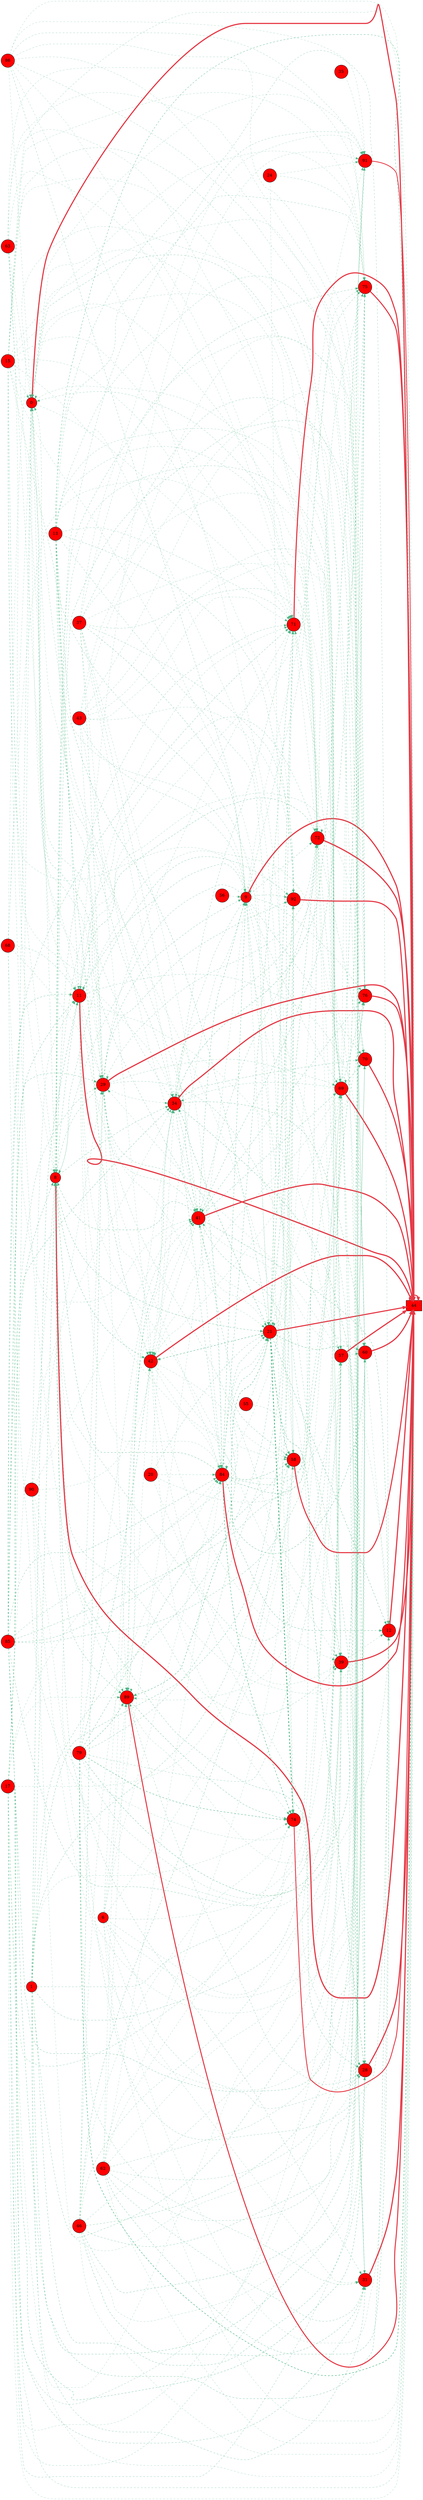 digraph G{
rankdir=LR;
0 [style=filled, shape=circle, fillcolor="#fe0000", label="0"];
1 [style=filled, shape=circle, fillcolor="#fe0000", label="1"];
6 [style=filled, shape=circle, fillcolor="#fe0000", label="6"];
8 [style=filled, shape=circle, fillcolor="#fe0000", label="8"];
9 [style=filled, shape=circle, fillcolor="#fe0000", label="9"];
11 [style=filled, shape=circle, fillcolor="#fe0000", label="11"];
12 [style=filled, shape=circle, fillcolor="#fe0000", label="12"];
13 [style=filled, shape=circle, fillcolor="#fe0000", label="13"];
15 [style=filled, shape=circle, fillcolor="#fe0000", label="15"];
17 [style=filled, shape=circle, fillcolor="#fe0000", label="17"];
20 [style=filled, shape=circle, fillcolor="#fe0000", label="20"];
21 [style=filled, shape=circle, fillcolor="#fe0000", label="21"];
24 [style=filled, shape=circle, fillcolor="#fe0000", label="24"];
28 [style=filled, shape=circle, fillcolor="#fe0000", label="28"];
29 [style=filled, shape=circle, fillcolor="#fe0000", label="29"];
31 [style=filled, shape=circle, fillcolor="#fe0000", label="31"];
34 [style=filled, shape=circle, fillcolor="#fe0000", label="34"];
35 [style=filled, shape=circle, fillcolor="#fe0000", label="35"];
37 [style=filled, shape=circle, fillcolor="#fe0000", label="37"];
39 [style=filled, shape=circle, fillcolor="#fe0000", label="39"];
41 [style=filled, shape=circle, fillcolor="#fe0000", label="41"];
42 [style=filled, shape=circle, fillcolor="#fe0000", label="42"];
43 [style=filled, shape=circle, fillcolor="#fe0000", label="43"];
44 [style=filled, shape=box, fillcolor="#fe0000", label="44"];
46 [style=filled, shape=circle, fillcolor="#fe0000", label="46"];
55 [style=filled, shape=circle, fillcolor="#fe0000", label="55"];
56 [style=filled, shape=circle, fillcolor="#fe0000", label="56"];
57 [style=filled, shape=circle, fillcolor="#fe0000", label="57"];
58 [style=filled, shape=circle, fillcolor="#fe0000", label="58"];
60 [style=filled, shape=circle, fillcolor="#fe0000", label="60"];
62 [style=filled, shape=circle, fillcolor="#fe0000", label="62"];
63 [style=filled, shape=circle, fillcolor="#fe0000", label="63"];
68 [style=filled, shape=circle, fillcolor="#fe0000", label="68"];
69 [style=filled, shape=circle, fillcolor="#fe0000", label="69"];
70 [style=filled, shape=circle, fillcolor="#fe0000", label="70"];
71 [style=filled, shape=circle, fillcolor="#fe0000", label="71"];
72 [style=filled, shape=circle, fillcolor="#fe0000", label="72"];
74 [style=filled, shape=circle, fillcolor="#fe0000", label="74"];
75 [style=filled, shape=circle, fillcolor="#fe0000", label="75"];
76 [style=filled, shape=circle, fillcolor="#fe0000", label="76"];
79 [style=filled, shape=circle, fillcolor="#fe0000", label="79"];
84 [style=filled, shape=circle, fillcolor="#fe0000", label="84"];
85 [style=filled, shape=circle, fillcolor="#fe0000", label="85"];
86 [style=filled, shape=circle, fillcolor="#fe0000", label="86"];
89 [style=filled, shape=circle, fillcolor="#fe0000", label="89"];
90 [style=filled, shape=circle, fillcolor="#fe0000", label="90"];
91 [style=filled, shape=circle, fillcolor="#fe0000", label="91"];
92 [style=filled, shape=circle, fillcolor="#fe0000", label="92"];
8 -> 44 [color="#e63946",penwidth=4.00];
11 -> 44 [color="#e63946",penwidth=3.98];
29 -> 44 [color="#e63946",penwidth=3.97];
42 -> 44 [color="#e63946",penwidth=3.96];
72 -> 44 [color="#e63946",penwidth=3.96];
60 -> 44 [color="#e63946",penwidth=3.95];
34 -> 44 [color="#e63946",penwidth=3.93];
12 -> 44 [color="#e63946",penwidth=3.92];
57 -> 44 [color="#e63946",penwidth=3.92];
69 -> 44 [color="#e63946",penwidth=3.92];
9 -> 44 [color="#e63946",penwidth=3.92];
41 -> 44 [color="#e63946",penwidth=3.91];
31 -> 44 [color="#e63946",penwidth=3.88];
28 -> 44 [color="#e63946",penwidth=3.86];
0 -> 44 [color="#e63946",penwidth=3.85];
70 -> 44 [color="#e63946",penwidth=3.83];
84 -> 44 [color="#e63946",penwidth=3.81];
92 -> 44 [color="#e63946",penwidth=3.80];
39 -> 44 [color="#e63946",penwidth=3.76];
76 -> 44 [color="#e63946",penwidth=3.75];
71 -> 44 [color="#e63946",penwidth=3.74];
58 -> 44 [color="#e63946",penwidth=3.68];
21 -> 44 [color="#e63946",penwidth=3.66];
75 -> 44 [color="#e63946",penwidth=3.56];
89 -> 44 [color="#e63946",penwidth=3.44];
44 -> 44 [color="#e63946",penwidth=3.37];
74 -> 44 [color="#e63946",penwidth=2.92];
91 -> 44 [color="#e63946",penwidth=2.62];
41 -> 0 [color="#52b788",style=dashed,penwidth=0.73];
69 -> 0 [color="#52b788",style=dashed,penwidth=0.71];
85 -> 0 [color="#52b788",style=dashed,penwidth=0.68];
72 -> 0 [color="#52b788",style=dashed,penwidth=0.63];
34 -> 0 [color="#52b788",style=dashed,penwidth=0.61];
17 -> 0 [color="#52b788",style=dashed,penwidth=0.58];
29 -> 0 [color="#52b788",style=dashed,penwidth=0.57];
9 -> 0 [color="#52b788",style=dashed,penwidth=0.56];
86 -> 0 [color="#52b788",style=dashed,penwidth=0.50];
11 -> 0 [color="#52b788",style=dashed,penwidth=0.50];
0 -> 0 [color="#52b788",style=dashed,penwidth=0.50];
68 -> 0 [color="#52b788",style=dashed,penwidth=0.50];
63 -> 0 [color="#52b788",style=dashed,penwidth=0.50];
15 -> 0 [color="#52b788",style=dashed,penwidth=0.50];
84 -> 8 [color="#52b788",style=dashed,penwidth=0.94];
41 -> 8 [color="#52b788",style=dashed,penwidth=0.86];
17 -> 8 [color="#52b788",style=dashed,penwidth=0.86];
1 -> 8 [color="#52b788",style=dashed,penwidth=0.81];
8 -> 8 [color="#52b788",style=dashed,penwidth=0.72];
29 -> 8 [color="#52b788",style=dashed,penwidth=0.70];
9 -> 8 [color="#52b788",style=dashed,penwidth=0.68];
90 -> 8 [color="#52b788",style=dashed,penwidth=0.61];
0 -> 8 [color="#52b788",style=dashed,penwidth=0.58];
63 -> 8 [color="#52b788",style=dashed,penwidth=0.53];
15 -> 8 [color="#52b788",style=dashed,penwidth=0.50];
60 -> 8 [color="#52b788",style=dashed,penwidth=0.50];
84 -> 9 [color="#52b788",style=dashed,penwidth=0.96];
41 -> 9 [color="#52b788",style=dashed,penwidth=0.91];
37 -> 9 [color="#52b788",style=dashed,penwidth=0.77];
29 -> 9 [color="#52b788",style=dashed,penwidth=0.73];
9 -> 9 [color="#52b788",style=dashed,penwidth=0.72];
86 -> 9 [color="#52b788",style=dashed,penwidth=0.68];
43 -> 9 [color="#52b788",style=dashed,penwidth=0.62];
15 -> 9 [color="#52b788",style=dashed,penwidth=0.51];
57 -> 9 [color="#52b788",style=dashed,penwidth=0.50];
6 -> 9 [color="#52b788",style=dashed,penwidth=0.50];
56 -> 9 [color="#52b788",style=dashed,penwidth=0.50];
85 -> 11 [color="#52b788",style=dashed,penwidth=0.89];
17 -> 11 [color="#52b788",style=dashed,penwidth=0.87];
1 -> 11 [color="#52b788",style=dashed,penwidth=0.87];
72 -> 11 [color="#52b788",style=dashed,penwidth=0.84];
8 -> 11 [color="#52b788",style=dashed,penwidth=0.77];
9 -> 11 [color="#52b788",style=dashed,penwidth=0.74];
13 -> 11 [color="#52b788",style=dashed,penwidth=0.70];
11 -> 11 [color="#52b788",style=dashed,penwidth=0.65];
68 -> 11 [color="#52b788",style=dashed,penwidth=0.62];
90 -> 11 [color="#52b788",style=dashed,penwidth=0.59];
63 -> 11 [color="#52b788",style=dashed,penwidth=0.54];
21 -> 12 [color="#52b788",style=dashed,penwidth=0.98];
84 -> 12 [color="#52b788",style=dashed,penwidth=0.95];
41 -> 12 [color="#52b788",style=dashed,penwidth=0.88];
62 -> 12 [color="#52b788",style=dashed,penwidth=0.83];
1 -> 12 [color="#52b788",style=dashed,penwidth=0.82];
13 -> 12 [color="#52b788",style=dashed,penwidth=0.66];
79 -> 12 [color="#52b788",style=dashed,penwidth=0.66];
68 -> 12 [color="#52b788",style=dashed,penwidth=0.58];
57 -> 12 [color="#52b788",style=dashed,penwidth=0.51];
6 -> 12 [color="#52b788",style=dashed,penwidth=0.50];
39 -> 12 [color="#52b788",style=dashed,penwidth=0.50];
60 -> 12 [color="#52b788",style=dashed,penwidth=0.50];
21 -> 21 [color="#52b788",style=dashed,penwidth=0.95];
8 -> 21 [color="#52b788",style=dashed,penwidth=0.88];
79 -> 21 [color="#52b788",style=dashed,penwidth=0.87];
13 -> 21 [color="#52b788",style=dashed,penwidth=0.81];
84 -> 21 [color="#52b788",style=dashed,penwidth=0.78];
20 -> 21 [color="#52b788",style=dashed,penwidth=0.67];
15 -> 21 [color="#52b788",style=dashed,penwidth=0.65];
85 -> 21 [color="#52b788",style=dashed,penwidth=0.63];
41 -> 21 [color="#52b788",style=dashed,penwidth=0.50];
9 -> 21 [color="#52b788",style=dashed,penwidth=0.50];
69 -> 21 [color="#52b788",style=dashed,penwidth=0.50];
29 -> 21 [color="#52b788",style=dashed,penwidth=0.50];
55 -> 21 [color="#52b788",style=dashed,penwidth=0.50];
21 -> 28 [color="#52b788",style=dashed,penwidth=1.12];
34 -> 28 [color="#52b788",style=dashed,penwidth=0.92];
85 -> 28 [color="#52b788",style=dashed,penwidth=0.89];
8 -> 28 [color="#52b788",style=dashed,penwidth=0.81];
1 -> 28 [color="#52b788",style=dashed,penwidth=0.78];
89 -> 28 [color="#52b788",style=dashed,penwidth=0.65];
69 -> 28 [color="#52b788",style=dashed,penwidth=0.64];
6 -> 28 [color="#52b788",style=dashed,penwidth=0.62];
15 -> 28 [color="#52b788",style=dashed,penwidth=0.59];
42 -> 28 [color="#52b788",style=dashed,penwidth=0.56];
46 -> 28 [color="#52b788",style=dashed,penwidth=0.50];
46 -> 29 [color="#52b788",style=dashed,penwidth=0.82];
85 -> 29 [color="#52b788",style=dashed,penwidth=0.80];
17 -> 29 [color="#52b788",style=dashed,penwidth=0.69];
29 -> 29 [color="#52b788",style=dashed,penwidth=0.67];
37 -> 29 [color="#52b788",style=dashed,penwidth=0.65];
13 -> 29 [color="#52b788",style=dashed,penwidth=0.63];
79 -> 29 [color="#52b788",style=dashed,penwidth=0.62];
11 -> 29 [color="#52b788",style=dashed,penwidth=0.58];
43 -> 29 [color="#52b788",style=dashed,penwidth=0.55];
68 -> 29 [color="#52b788",style=dashed,penwidth=0.50];
90 -> 29 [color="#52b788",style=dashed,penwidth=0.50];
63 -> 29 [color="#52b788",style=dashed,penwidth=0.50];
57 -> 29 [color="#52b788",style=dashed,penwidth=0.50];
46 -> 31 [color="#52b788",style=dashed,penwidth=0.84];
41 -> 31 [color="#52b788",style=dashed,penwidth=0.78];
69 -> 31 [color="#52b788",style=dashed,penwidth=0.76];
85 -> 31 [color="#52b788",style=dashed,penwidth=0.75];
1 -> 31 [color="#52b788",style=dashed,penwidth=0.73];
62 -> 31 [color="#52b788",style=dashed,penwidth=0.70];
8 -> 31 [color="#52b788",style=dashed,penwidth=0.66];
29 -> 31 [color="#52b788",style=dashed,penwidth=0.64];
79 -> 31 [color="#52b788",style=dashed,penwidth=0.63];
9 -> 31 [color="#52b788",style=dashed,penwidth=0.63];
43 -> 31 [color="#52b788",style=dashed,penwidth=0.54];
6 -> 31 [color="#52b788",style=dashed,penwidth=0.50];
21 -> 34 [color="#52b788",style=dashed,penwidth=1.04];
85 -> 34 [color="#52b788",style=dashed,penwidth=0.87];
34 -> 34 [color="#52b788",style=dashed,penwidth=0.81];
8 -> 34 [color="#52b788",style=dashed,penwidth=0.75];
13 -> 34 [color="#52b788",style=dashed,penwidth=0.69];
9 -> 34 [color="#52b788",style=dashed,penwidth=0.64];
69 -> 34 [color="#52b788",style=dashed,penwidth=0.59];
29 -> 34 [color="#52b788",style=dashed,penwidth=0.51];
15 -> 34 [color="#52b788",style=dashed,penwidth=0.50];
20 -> 34 [color="#52b788",style=dashed,penwidth=0.50];
42 -> 34 [color="#52b788",style=dashed,penwidth=0.50];
62 -> 34 [color="#52b788",style=dashed,penwidth=0.50];
17 -> 34 [color="#52b788",style=dashed,penwidth=0.50];
37 -> 34 [color="#52b788",style=dashed,penwidth=0.50];
1 -> 39 [color="#52b788",style=dashed,penwidth=0.73];
8 -> 39 [color="#52b788",style=dashed,penwidth=0.64];
9 -> 39 [color="#52b788",style=dashed,penwidth=0.61];
29 -> 39 [color="#52b788",style=dashed,penwidth=0.60];
46 -> 39 [color="#52b788",style=dashed,penwidth=0.56];
79 -> 39 [color="#52b788",style=dashed,penwidth=0.56];
20 -> 39 [color="#52b788",style=dashed,penwidth=0.51];
72 -> 39 [color="#52b788",style=dashed,penwidth=0.50];
62 -> 39 [color="#52b788",style=dashed,penwidth=0.50];
17 -> 39 [color="#52b788",style=dashed,penwidth=0.50];
15 -> 39 [color="#52b788",style=dashed,penwidth=0.50];
6 -> 39 [color="#52b788",style=dashed,penwidth=0.50];
37 -> 39 [color="#52b788",style=dashed,penwidth=0.50];
11 -> 39 [color="#52b788",style=dashed,penwidth=0.50];
42 -> 39 [color="#52b788",style=dashed,penwidth=0.50];
0 -> 39 [color="#52b788",style=dashed,penwidth=0.50];
41 -> 41 [color="#52b788",style=dashed,penwidth=0.86];
34 -> 41 [color="#52b788",style=dashed,penwidth=0.73];
72 -> 41 [color="#52b788",style=dashed,penwidth=0.72];
29 -> 41 [color="#52b788",style=dashed,penwidth=0.69];
37 -> 41 [color="#52b788",style=dashed,penwidth=0.62];
79 -> 41 [color="#52b788",style=dashed,penwidth=0.60];
11 -> 41 [color="#52b788",style=dashed,penwidth=0.59];
43 -> 41 [color="#52b788",style=dashed,penwidth=0.52];
68 -> 41 [color="#52b788",style=dashed,penwidth=0.50];
6 -> 41 [color="#52b788",style=dashed,penwidth=0.50];
90 -> 41 [color="#52b788",style=dashed,penwidth=0.50];
39 -> 41 [color="#52b788",style=dashed,penwidth=0.50];
57 -> 41 [color="#52b788",style=dashed,penwidth=0.50];
21 -> 42 [color="#52b788",style=dashed,penwidth=1.30];
8 -> 42 [color="#52b788",style=dashed,penwidth=0.95];
79 -> 42 [color="#52b788",style=dashed,penwidth=0.91];
13 -> 42 [color="#52b788",style=dashed,penwidth=0.88];
41 -> 42 [color="#52b788",style=dashed,penwidth=0.61];
42 -> 42 [color="#52b788",style=dashed,penwidth=0.58];
9 -> 42 [color="#52b788",style=dashed,penwidth=0.57];
69 -> 42 [color="#52b788",style=dashed,penwidth=0.52];
29 -> 42 [color="#52b788",style=dashed,penwidth=0.50];
89 -> 42 [color="#52b788",style=dashed,penwidth=0.50];
37 -> 42 [color="#52b788",style=dashed,penwidth=0.50];
90 -> 42 [color="#52b788",style=dashed,penwidth=0.50];
79 -> 44 [color="#52b788",style=dashed,penwidth=1.68];
13 -> 44 [color="#52b788",style=dashed,penwidth=1.04];
85 -> 44 [color="#52b788",style=dashed,penwidth=0.61];
15 -> 44 [color="#52b788",style=dashed,penwidth=0.57];
1 -> 44 [color="#52b788",style=dashed,penwidth=0.51];
6 -> 44 [color="#52b788",style=dashed,penwidth=0.50];
46 -> 44 [color="#52b788",style=dashed,penwidth=0.50];
17 -> 44 [color="#52b788",style=dashed,penwidth=0.50];
86 -> 44 [color="#52b788",style=dashed,penwidth=0.50];
62 -> 44 [color="#52b788",style=dashed,penwidth=0.50];
85 -> 57 [color="#52b788",style=dashed,penwidth=0.78];
1 -> 57 [color="#52b788",style=dashed,penwidth=0.76];
8 -> 57 [color="#52b788",style=dashed,penwidth=0.68];
79 -> 57 [color="#52b788",style=dashed,penwidth=0.64];
46 -> 57 [color="#52b788",style=dashed,penwidth=0.59];
72 -> 57 [color="#52b788",style=dashed,penwidth=0.53];
17 -> 57 [color="#52b788",style=dashed,penwidth=0.50];
37 -> 57 [color="#52b788",style=dashed,penwidth=0.50];
6 -> 57 [color="#52b788",style=dashed,penwidth=0.50];
15 -> 57 [color="#52b788",style=dashed,penwidth=0.50];
11 -> 57 [color="#52b788",style=dashed,penwidth=0.50];
42 -> 57 [color="#52b788",style=dashed,penwidth=0.50];
43 -> 57 [color="#52b788",style=dashed,penwidth=0.50];
0 -> 57 [color="#52b788",style=dashed,penwidth=0.50];
90 -> 57 [color="#52b788",style=dashed,penwidth=0.50];
21 -> 58 [color="#52b788",style=dashed,penwidth=0.94];
84 -> 58 [color="#52b788",style=dashed,penwidth=0.89];
85 -> 58 [color="#52b788",style=dashed,penwidth=0.78];
41 -> 58 [color="#52b788",style=dashed,penwidth=0.77];
1 -> 58 [color="#52b788",style=dashed,penwidth=0.76];
13 -> 58 [color="#52b788",style=dashed,penwidth=0.62];
62 -> 58 [color="#52b788",style=dashed,penwidth=0.50];
15 -> 58 [color="#52b788",style=dashed,penwidth=0.50];
6 -> 58 [color="#52b788",style=dashed,penwidth=0.50];
17 -> 58 [color="#52b788",style=dashed,penwidth=0.50];
86 -> 58 [color="#52b788",style=dashed,penwidth=0.50];
42 -> 58 [color="#52b788",style=dashed,penwidth=0.50];
11 -> 58 [color="#52b788",style=dashed,penwidth=0.50];
0 -> 58 [color="#52b788",style=dashed,penwidth=0.50];
55 -> 58 [color="#52b788",style=dashed,penwidth=0.50];
21 -> 60 [color="#52b788",style=dashed,penwidth=1.03];
84 -> 60 [color="#52b788",style=dashed,penwidth=0.99];
85 -> 60 [color="#52b788",style=dashed,penwidth=0.86];
34 -> 60 [color="#52b788",style=dashed,penwidth=0.82];
46 -> 60 [color="#52b788",style=dashed,penwidth=0.81];
17 -> 60 [color="#52b788",style=dashed,penwidth=0.68];
62 -> 60 [color="#52b788",style=dashed,penwidth=0.66];
37 -> 60 [color="#52b788",style=dashed,penwidth=0.64];
11 -> 60 [color="#52b788",style=dashed,penwidth=0.59];
86 -> 60 [color="#52b788",style=dashed,penwidth=0.57];
43 -> 60 [color="#52b788",style=dashed,penwidth=0.53];
68 -> 60 [color="#52b788",style=dashed,penwidth=0.50];
57 -> 60 [color="#52b788",style=dashed,penwidth=0.50];
84 -> 69 [color="#52b788",style=dashed,penwidth=0.80];
41 -> 69 [color="#52b788",style=dashed,penwidth=0.76];
69 -> 69 [color="#52b788",style=dashed,penwidth=0.75];
85 -> 69 [color="#52b788",style=dashed,penwidth=0.72];
1 -> 69 [color="#52b788",style=dashed,penwidth=0.70];
72 -> 69 [color="#52b788",style=dashed,penwidth=0.67];
17 -> 69 [color="#52b788",style=dashed,penwidth=0.64];
8 -> 69 [color="#52b788",style=dashed,penwidth=0.62];
29 -> 69 [color="#52b788",style=dashed,penwidth=0.60];
9 -> 69 [color="#52b788",style=dashed,penwidth=0.59];
13 -> 69 [color="#52b788",style=dashed,penwidth=0.56];
11 -> 69 [color="#52b788",style=dashed,penwidth=0.52];
20 -> 69 [color="#52b788",style=dashed,penwidth=0.50];
69 -> 70 [color="#52b788",style=dashed,penwidth=0.86];
85 -> 70 [color="#52b788",style=dashed,penwidth=0.83];
34 -> 70 [color="#52b788",style=dashed,penwidth=0.76];
46 -> 70 [color="#52b788",style=dashed,penwidth=0.72];
8 -> 70 [color="#52b788",style=dashed,penwidth=0.71];
9 -> 70 [color="#52b788",style=dashed,penwidth=0.68];
72 -> 70 [color="#52b788",style=dashed,penwidth=0.64];
62 -> 70 [color="#52b788",style=dashed,penwidth=0.60];
17 -> 70 [color="#52b788",style=dashed,penwidth=0.59];
37 -> 70 [color="#52b788",style=dashed,penwidth=0.55];
86 -> 70 [color="#52b788",style=dashed,penwidth=0.51];
43 -> 70 [color="#52b788",style=dashed,penwidth=0.50];
90 -> 70 [color="#52b788",style=dashed,penwidth=0.50];
21 -> 71 [color="#52b788",style=dashed,penwidth=0.89];
84 -> 71 [color="#52b788",style=dashed,penwidth=0.86];
85 -> 71 [color="#52b788",style=dashed,penwidth=0.76];
1 -> 71 [color="#52b788",style=dashed,penwidth=0.74];
34 -> 71 [color="#52b788",style=dashed,penwidth=0.69];
69 -> 71 [color="#52b788",style=dashed,penwidth=0.67];
8 -> 71 [color="#52b788",style=dashed,penwidth=0.65];
13 -> 71 [color="#52b788",style=dashed,penwidth=0.59];
29 -> 71 [color="#52b788",style=dashed,penwidth=0.55];
15 -> 71 [color="#52b788",style=dashed,penwidth=0.50];
86 -> 71 [color="#52b788",style=dashed,penwidth=0.50];
11 -> 71 [color="#52b788",style=dashed,penwidth=0.50];
0 -> 71 [color="#52b788",style=dashed,penwidth=0.50];
43 -> 71 [color="#52b788",style=dashed,penwidth=0.50];
63 -> 71 [color="#52b788",style=dashed,penwidth=0.50];
21 -> 72 [color="#52b788",style=dashed,penwidth=0.87];
85 -> 72 [color="#52b788",style=dashed,penwidth=0.75];
72 -> 72 [color="#52b788",style=dashed,penwidth=0.69];
34 -> 72 [color="#52b788",style=dashed,penwidth=0.68];
8 -> 72 [color="#52b788",style=dashed,penwidth=0.64];
37 -> 72 [color="#52b788",style=dashed,penwidth=0.63];
29 -> 72 [color="#52b788",style=dashed,penwidth=0.62];
9 -> 72 [color="#52b788",style=dashed,penwidth=0.61];
13 -> 72 [color="#52b788",style=dashed,penwidth=0.57];
68 -> 72 [color="#52b788",style=dashed,penwidth=0.50];
63 -> 72 [color="#52b788",style=dashed,penwidth=0.50];
15 -> 72 [color="#52b788",style=dashed,penwidth=0.50];
71 -> 72 [color="#52b788",style=dashed,penwidth=0.50];
21 -> 74 [color="#52b788",style=dashed,penwidth=3.00];
84 -> 74 [color="#52b788",style=dashed,penwidth=1.46];
79 -> 74 [color="#52b788",style=dashed,penwidth=1.32];
89 -> 74 [color="#52b788",style=dashed,penwidth=0.92];
1 -> 74 [color="#52b788",style=dashed,penwidth=0.50];
46 -> 74 [color="#52b788",style=dashed,penwidth=0.50];
24 -> 74 [color="#52b788",style=dashed,penwidth=0.50];
42 -> 74 [color="#52b788",style=dashed,penwidth=0.50];
15 -> 74 [color="#52b788",style=dashed,penwidth=0.50];
62 -> 74 [color="#52b788",style=dashed,penwidth=0.50];
84 -> 75 [color="#52b788",style=dashed,penwidth=0.94];
41 -> 75 [color="#52b788",style=dashed,penwidth=0.83];
69 -> 75 [color="#52b788",style=dashed,penwidth=0.82];
8 -> 75 [color="#52b788",style=dashed,penwidth=0.69];
13 -> 75 [color="#52b788",style=dashed,penwidth=0.64];
9 -> 75 [color="#52b788",style=dashed,penwidth=0.64];
72 -> 75 [color="#52b788",style=dashed,penwidth=0.63];
86 -> 75 [color="#52b788",style=dashed,penwidth=0.56];
24 -> 75 [color="#52b788",style=dashed,penwidth=0.54];
11 -> 75 [color="#52b788",style=dashed,penwidth=0.50];
15 -> 75 [color="#52b788",style=dashed,penwidth=0.50];
0 -> 75 [color="#52b788",style=dashed,penwidth=0.50];
63 -> 75 [color="#52b788",style=dashed,penwidth=0.50];
90 -> 75 [color="#52b788",style=dashed,penwidth=0.50];
41 -> 76 [color="#52b788",style=dashed,penwidth=0.79];
69 -> 76 [color="#52b788",style=dashed,penwidth=0.79];
46 -> 76 [color="#52b788",style=dashed,penwidth=0.75];
17 -> 76 [color="#52b788",style=dashed,penwidth=0.62];
9 -> 76 [color="#52b788",style=dashed,penwidth=0.62];
62 -> 76 [color="#52b788",style=dashed,penwidth=0.61];
13 -> 76 [color="#52b788",style=dashed,penwidth=0.60];
11 -> 76 [color="#52b788",style=dashed,penwidth=0.54];
86 -> 76 [color="#52b788",style=dashed,penwidth=0.53];
43 -> 76 [color="#52b788",style=dashed,penwidth=0.50];
0 -> 76 [color="#52b788",style=dashed,penwidth=0.50];
90 -> 76 [color="#52b788",style=dashed,penwidth=0.50];
63 -> 76 [color="#52b788",style=dashed,penwidth=0.50];
42 -> 76 [color="#52b788",style=dashed,penwidth=0.50];
84 -> 84 [color="#52b788",style=dashed,penwidth=0.94];
85 -> 84 [color="#52b788",style=dashed,penwidth=0.79];
34 -> 84 [color="#52b788",style=dashed,penwidth=0.76];
13 -> 84 [color="#52b788",style=dashed,penwidth=0.65];
41 -> 84 [color="#52b788",style=dashed,penwidth=0.61];
20 -> 84 [color="#52b788",style=dashed,penwidth=0.57];
6 -> 84 [color="#52b788",style=dashed,penwidth=0.50];
29 -> 84 [color="#52b788",style=dashed,penwidth=0.50];
42 -> 84 [color="#52b788",style=dashed,penwidth=0.50];
46 -> 84 [color="#52b788",style=dashed,penwidth=0.50];
72 -> 84 [color="#52b788",style=dashed,penwidth=0.50];
62 -> 84 [color="#52b788",style=dashed,penwidth=0.50];
17 -> 84 [color="#52b788",style=dashed,penwidth=0.50];
37 -> 84 [color="#52b788",style=dashed,penwidth=0.50];
11 -> 84 [color="#52b788",style=dashed,penwidth=0.50];
21 -> 89 [color="#52b788",style=dashed,penwidth=1.28];
79 -> 89 [color="#52b788",style=dashed,penwidth=1.12];
34 -> 89 [color="#52b788",style=dashed,penwidth=0.88];
8 -> 89 [color="#52b788",style=dashed,penwidth=0.78];
15 -> 89 [color="#52b788",style=dashed,penwidth=0.54];
41 -> 89 [color="#52b788",style=dashed,penwidth=0.53];
69 -> 89 [color="#52b788",style=dashed,penwidth=0.50];
6 -> 89 [color="#52b788",style=dashed,penwidth=0.50];
29 -> 89 [color="#52b788",style=dashed,penwidth=0.50];
89 -> 89 [color="#52b788",style=dashed,penwidth=0.50];
62 -> 89 [color="#52b788",style=dashed,penwidth=0.50];
39 -> 89 [color="#52b788",style=dashed,penwidth=0.50];
17 -> 89 [color="#52b788",style=dashed,penwidth=0.50];
79 -> 91 [color="#52b788",style=dashed,penwidth=1.01];
34 -> 91 [color="#52b788",style=dashed,penwidth=0.93];
8 -> 91 [color="#52b788",style=dashed,penwidth=0.63];
69 -> 91 [color="#52b788",style=dashed,penwidth=0.50];
35 -> 91 [color="#52b788",style=dashed,penwidth=0.50];
9 -> 91 [color="#52b788",style=dashed,penwidth=0.50];
86 -> 91 [color="#52b788",style=dashed,penwidth=0.50];
6 -> 91 [color="#52b788",style=dashed,penwidth=0.50];
24 -> 91 [color="#52b788",style=dashed,penwidth=0.50];
37 -> 91 [color="#52b788",style=dashed,penwidth=0.50];
0 -> 91 [color="#52b788",style=dashed,penwidth=0.50];
11 -> 91 [color="#52b788",style=dashed,penwidth=0.50];
21 -> 92 [color="#52b788",style=dashed,penwidth=1.04];
1 -> 92 [color="#52b788",style=dashed,penwidth=0.82];
46 -> 92 [color="#52b788",style=dashed,penwidth=0.82];
8 -> 92 [color="#52b788",style=dashed,penwidth=0.74];
29 -> 92 [color="#52b788",style=dashed,penwidth=0.71];
79 -> 92 [color="#52b788",style=dashed,penwidth=0.70];
9 -> 92 [color="#52b788",style=dashed,penwidth=0.69];
13 -> 92 [color="#52b788",style=dashed,penwidth=0.68];
37 -> 92 [color="#52b788",style=dashed,penwidth=0.61];
15 -> 92 [color="#52b788",style=dashed,penwidth=0.50];
43 -> 92 [color="#52b788",style=dashed,penwidth=0.50];
}